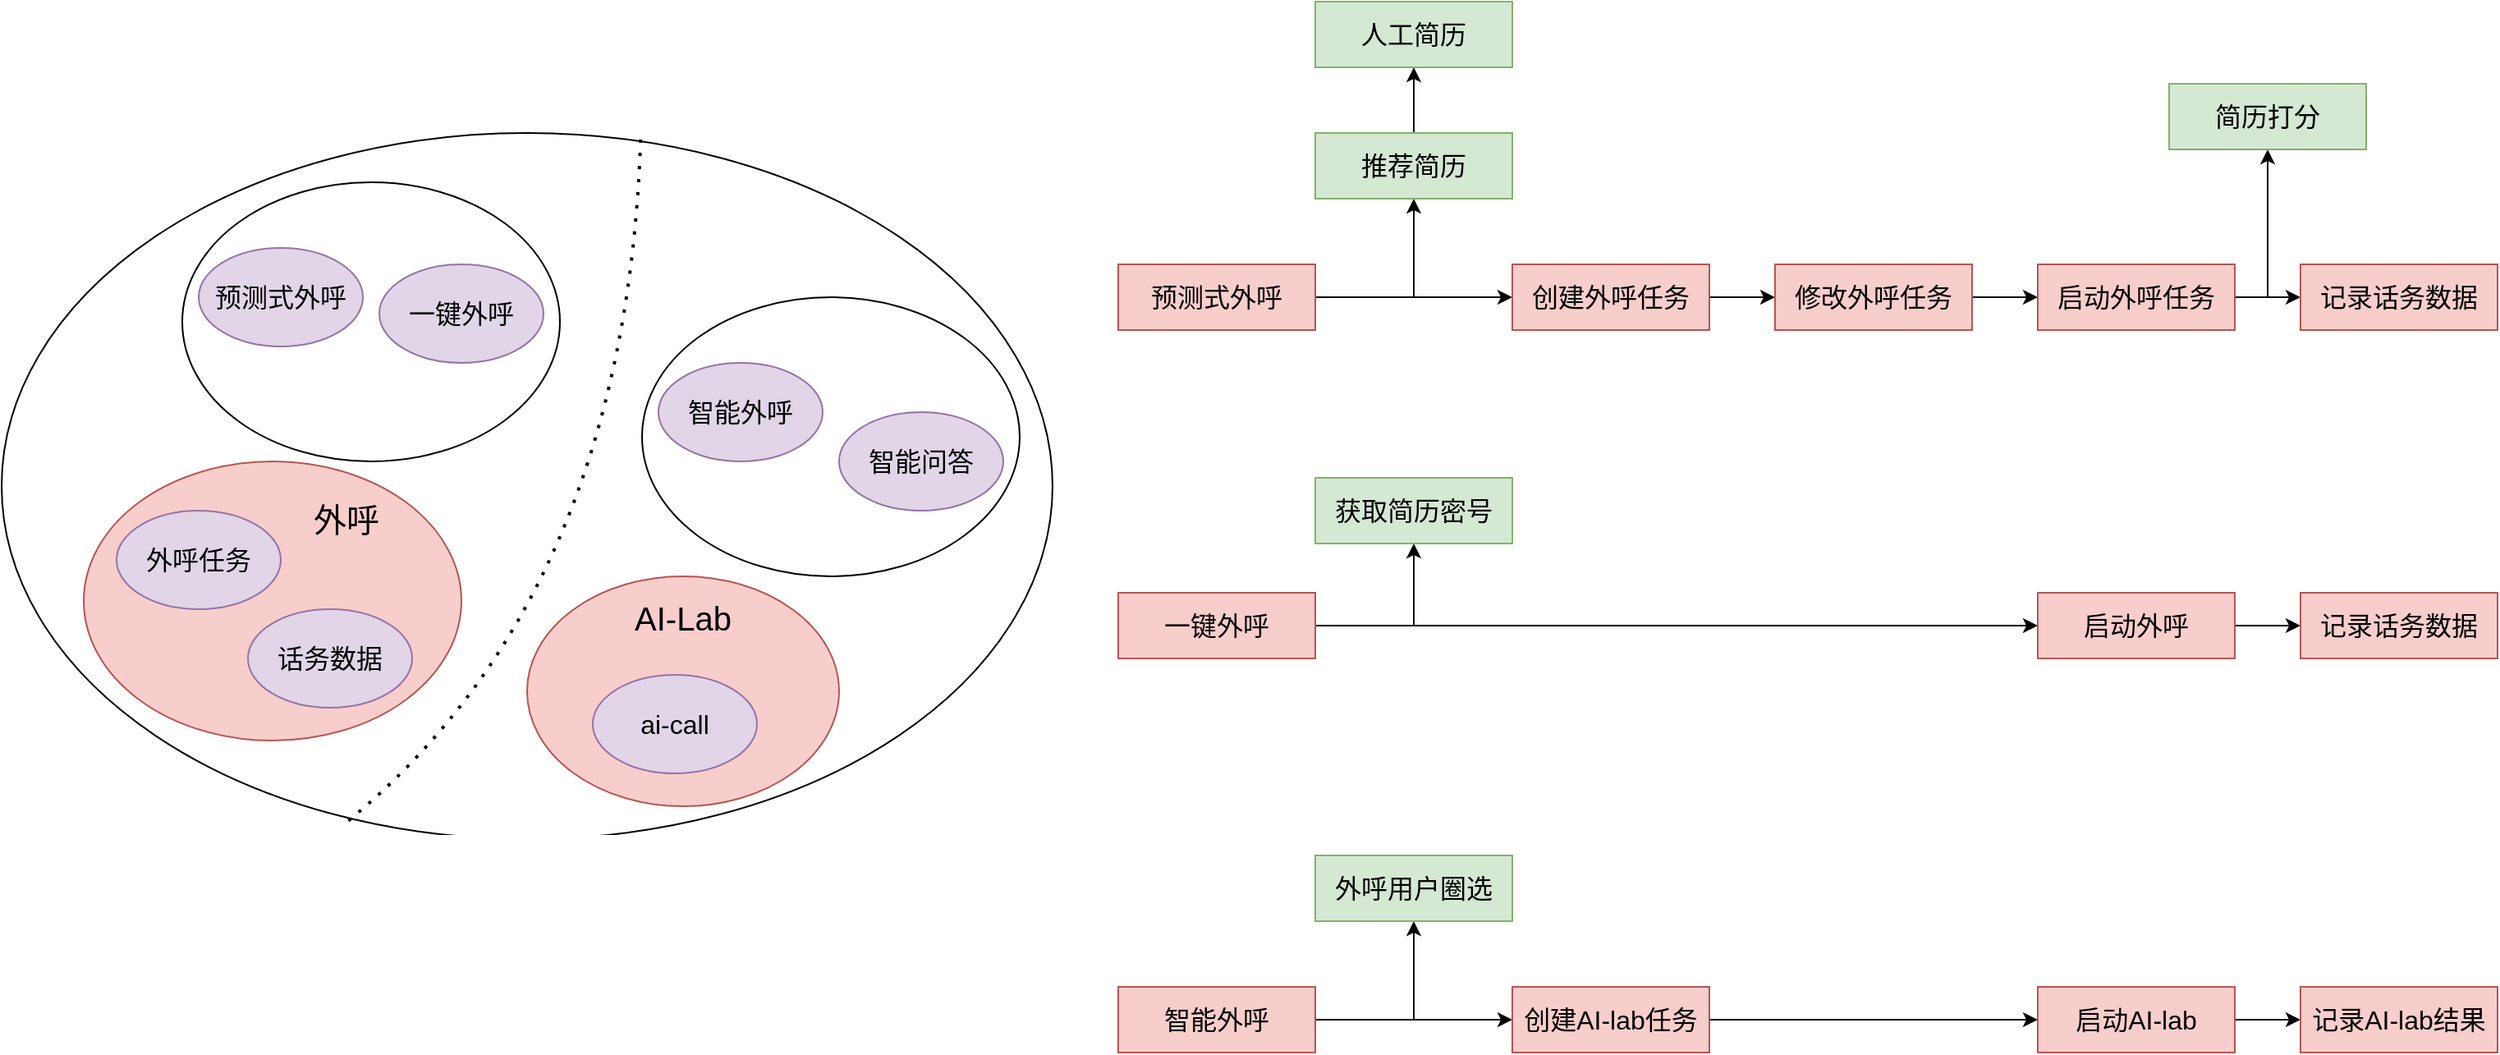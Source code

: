<mxfile version="21.3.2" type="github">
  <diagram name="第 1 页" id="KPdWBSgJGvTVy5CmeSln">
    <mxGraphModel dx="2634" dy="1596" grid="1" gridSize="10" guides="1" tooltips="1" connect="1" arrows="1" fold="1" page="0" pageScale="1" pageWidth="827" pageHeight="1169" math="0" shadow="0">
      <root>
        <mxCell id="0" />
        <mxCell id="1" parent="0" />
        <mxCell id="WN0TrOZoKTcmKVf8WNJ2-1" value="" style="ellipse;whiteSpace=wrap;html=1;" vertex="1" parent="1">
          <mxGeometry x="-1040" y="-560" width="640" height="430" as="geometry" />
        </mxCell>
        <mxCell id="WN0TrOZoKTcmKVf8WNJ2-8" value="" style="edgeStyle=orthogonalEdgeStyle;rounded=0;orthogonalLoop=1;jettySize=auto;html=1;" edge="1" parent="1" source="WN0TrOZoKTcmKVf8WNJ2-4" target="WN0TrOZoKTcmKVf8WNJ2-7">
          <mxGeometry relative="1" as="geometry" />
        </mxCell>
        <mxCell id="WN0TrOZoKTcmKVf8WNJ2-28" style="edgeStyle=orthogonalEdgeStyle;rounded=0;orthogonalLoop=1;jettySize=auto;html=1;entryX=0.5;entryY=1;entryDx=0;entryDy=0;" edge="1" parent="1" source="WN0TrOZoKTcmKVf8WNJ2-4" target="WN0TrOZoKTcmKVf8WNJ2-27">
          <mxGeometry relative="1" as="geometry">
            <Array as="points">
              <mxPoint x="-180" y="-460" />
            </Array>
          </mxGeometry>
        </mxCell>
        <mxCell id="WN0TrOZoKTcmKVf8WNJ2-4" value="预测式外呼" style="rounded=0;whiteSpace=wrap;html=1;fontSize=16;fillColor=#f8cecc;strokeColor=#b85450;" vertex="1" parent="1">
          <mxGeometry x="-360" y="-480" width="120" height="40" as="geometry" />
        </mxCell>
        <mxCell id="WN0TrOZoKTcmKVf8WNJ2-33" value="" style="edgeStyle=orthogonalEdgeStyle;rounded=0;orthogonalLoop=1;jettySize=auto;html=1;" edge="1" parent="1" source="WN0TrOZoKTcmKVf8WNJ2-5" target="WN0TrOZoKTcmKVf8WNJ2-32">
          <mxGeometry relative="1" as="geometry">
            <Array as="points">
              <mxPoint x="-180" y="-260" />
            </Array>
          </mxGeometry>
        </mxCell>
        <mxCell id="WN0TrOZoKTcmKVf8WNJ2-34" style="edgeStyle=orthogonalEdgeStyle;rounded=0;orthogonalLoop=1;jettySize=auto;html=1;entryX=0;entryY=0.5;entryDx=0;entryDy=0;" edge="1" parent="1" source="WN0TrOZoKTcmKVf8WNJ2-5" target="WN0TrOZoKTcmKVf8WNJ2-17">
          <mxGeometry relative="1" as="geometry" />
        </mxCell>
        <mxCell id="WN0TrOZoKTcmKVf8WNJ2-5" value="一键外呼" style="rounded=0;whiteSpace=wrap;html=1;fontSize=16;fillColor=#f8cecc;strokeColor=#b85450;" vertex="1" parent="1">
          <mxGeometry x="-360" y="-280" width="120" height="40" as="geometry" />
        </mxCell>
        <mxCell id="WN0TrOZoKTcmKVf8WNJ2-22" value="" style="edgeStyle=orthogonalEdgeStyle;rounded=0;orthogonalLoop=1;jettySize=auto;html=1;" edge="1" parent="1" source="WN0TrOZoKTcmKVf8WNJ2-6" target="WN0TrOZoKTcmKVf8WNJ2-21">
          <mxGeometry relative="1" as="geometry" />
        </mxCell>
        <mxCell id="WN0TrOZoKTcmKVf8WNJ2-39" value="" style="edgeStyle=orthogonalEdgeStyle;rounded=0;orthogonalLoop=1;jettySize=auto;html=1;" edge="1" parent="1" source="WN0TrOZoKTcmKVf8WNJ2-6" target="WN0TrOZoKTcmKVf8WNJ2-38">
          <mxGeometry relative="1" as="geometry">
            <Array as="points">
              <mxPoint x="-180" y="-20" />
            </Array>
          </mxGeometry>
        </mxCell>
        <mxCell id="WN0TrOZoKTcmKVf8WNJ2-6" value="智能外呼" style="rounded=0;whiteSpace=wrap;html=1;fontSize=16;fillColor=#f8cecc;strokeColor=#b85450;" vertex="1" parent="1">
          <mxGeometry x="-360" y="-40" width="120" height="40" as="geometry" />
        </mxCell>
        <mxCell id="WN0TrOZoKTcmKVf8WNJ2-10" value="" style="edgeStyle=orthogonalEdgeStyle;rounded=0;orthogonalLoop=1;jettySize=auto;html=1;" edge="1" parent="1" source="WN0TrOZoKTcmKVf8WNJ2-7" target="WN0TrOZoKTcmKVf8WNJ2-9">
          <mxGeometry relative="1" as="geometry" />
        </mxCell>
        <mxCell id="WN0TrOZoKTcmKVf8WNJ2-7" value="创建外呼任务" style="rounded=0;whiteSpace=wrap;html=1;fontSize=16;fillColor=#f8cecc;strokeColor=#b85450;" vertex="1" parent="1">
          <mxGeometry x="-120" y="-480" width="120" height="40" as="geometry" />
        </mxCell>
        <mxCell id="WN0TrOZoKTcmKVf8WNJ2-12" value="" style="edgeStyle=orthogonalEdgeStyle;rounded=0;orthogonalLoop=1;jettySize=auto;html=1;" edge="1" parent="1" source="WN0TrOZoKTcmKVf8WNJ2-9" target="WN0TrOZoKTcmKVf8WNJ2-11">
          <mxGeometry relative="1" as="geometry" />
        </mxCell>
        <mxCell id="WN0TrOZoKTcmKVf8WNJ2-9" value="修改外呼任务" style="rounded=0;whiteSpace=wrap;html=1;fontSize=16;fillColor=#f8cecc;strokeColor=#b85450;" vertex="1" parent="1">
          <mxGeometry x="40" y="-480" width="120" height="40" as="geometry" />
        </mxCell>
        <mxCell id="WN0TrOZoKTcmKVf8WNJ2-14" value="" style="edgeStyle=orthogonalEdgeStyle;rounded=0;orthogonalLoop=1;jettySize=auto;html=1;" edge="1" parent="1" source="WN0TrOZoKTcmKVf8WNJ2-11" target="WN0TrOZoKTcmKVf8WNJ2-13">
          <mxGeometry relative="1" as="geometry" />
        </mxCell>
        <mxCell id="WN0TrOZoKTcmKVf8WNJ2-41" value="" style="edgeStyle=orthogonalEdgeStyle;rounded=0;orthogonalLoop=1;jettySize=auto;html=1;" edge="1" parent="1" source="WN0TrOZoKTcmKVf8WNJ2-11" target="WN0TrOZoKTcmKVf8WNJ2-40">
          <mxGeometry relative="1" as="geometry">
            <Array as="points">
              <mxPoint x="340" y="-460" />
            </Array>
          </mxGeometry>
        </mxCell>
        <mxCell id="WN0TrOZoKTcmKVf8WNJ2-11" value="启动外呼任务" style="rounded=0;whiteSpace=wrap;html=1;fontSize=16;fillColor=#f8cecc;strokeColor=#b85450;" vertex="1" parent="1">
          <mxGeometry x="200" y="-480" width="120" height="40" as="geometry" />
        </mxCell>
        <mxCell id="WN0TrOZoKTcmKVf8WNJ2-13" value="记录话务数据" style="rounded=0;whiteSpace=wrap;html=1;fontSize=16;fillColor=#f8cecc;strokeColor=#b85450;" vertex="1" parent="1">
          <mxGeometry x="360" y="-480" width="120" height="40" as="geometry" />
        </mxCell>
        <mxCell id="WN0TrOZoKTcmKVf8WNJ2-20" value="" style="edgeStyle=orthogonalEdgeStyle;rounded=0;orthogonalLoop=1;jettySize=auto;html=1;" edge="1" parent="1" source="WN0TrOZoKTcmKVf8WNJ2-17" target="WN0TrOZoKTcmKVf8WNJ2-19">
          <mxGeometry relative="1" as="geometry" />
        </mxCell>
        <mxCell id="WN0TrOZoKTcmKVf8WNJ2-17" value="启动外呼" style="rounded=0;whiteSpace=wrap;html=1;fontSize=16;fillColor=#f8cecc;strokeColor=#b85450;" vertex="1" parent="1">
          <mxGeometry x="200" y="-280" width="120" height="40" as="geometry" />
        </mxCell>
        <mxCell id="WN0TrOZoKTcmKVf8WNJ2-19" value="记录话务数据" style="rounded=0;whiteSpace=wrap;html=1;fontSize=16;fillColor=#f8cecc;strokeColor=#b85450;" vertex="1" parent="1">
          <mxGeometry x="360" y="-280" width="120" height="40" as="geometry" />
        </mxCell>
        <mxCell id="WN0TrOZoKTcmKVf8WNJ2-24" value="" style="edgeStyle=orthogonalEdgeStyle;rounded=0;orthogonalLoop=1;jettySize=auto;html=1;" edge="1" parent="1" source="WN0TrOZoKTcmKVf8WNJ2-21" target="WN0TrOZoKTcmKVf8WNJ2-23">
          <mxGeometry relative="1" as="geometry" />
        </mxCell>
        <mxCell id="WN0TrOZoKTcmKVf8WNJ2-21" value="创建AI-lab任务" style="rounded=0;whiteSpace=wrap;html=1;fontSize=16;fillColor=#f8cecc;strokeColor=#b85450;" vertex="1" parent="1">
          <mxGeometry x="-120" y="-40" width="120" height="40" as="geometry" />
        </mxCell>
        <mxCell id="WN0TrOZoKTcmKVf8WNJ2-26" value="" style="edgeStyle=orthogonalEdgeStyle;rounded=0;orthogonalLoop=1;jettySize=auto;html=1;" edge="1" parent="1" source="WN0TrOZoKTcmKVf8WNJ2-23" target="WN0TrOZoKTcmKVf8WNJ2-25">
          <mxGeometry relative="1" as="geometry" />
        </mxCell>
        <mxCell id="WN0TrOZoKTcmKVf8WNJ2-23" value="启动AI-lab" style="rounded=0;whiteSpace=wrap;html=1;fontSize=16;fillColor=#f8cecc;strokeColor=#b85450;" vertex="1" parent="1">
          <mxGeometry x="200" y="-40" width="120" height="40" as="geometry" />
        </mxCell>
        <mxCell id="WN0TrOZoKTcmKVf8WNJ2-25" value="记录AI-lab结果" style="rounded=0;whiteSpace=wrap;html=1;fontSize=16;fillColor=#f8cecc;strokeColor=#b85450;" vertex="1" parent="1">
          <mxGeometry x="360" y="-40" width="120" height="40" as="geometry" />
        </mxCell>
        <mxCell id="WN0TrOZoKTcmKVf8WNJ2-31" value="" style="edgeStyle=orthogonalEdgeStyle;rounded=0;orthogonalLoop=1;jettySize=auto;html=1;" edge="1" parent="1" source="WN0TrOZoKTcmKVf8WNJ2-27" target="WN0TrOZoKTcmKVf8WNJ2-30">
          <mxGeometry relative="1" as="geometry" />
        </mxCell>
        <mxCell id="WN0TrOZoKTcmKVf8WNJ2-27" value="推荐简历" style="rounded=0;whiteSpace=wrap;html=1;fontSize=16;fillColor=#d5e8d4;strokeColor=#82b366;" vertex="1" parent="1">
          <mxGeometry x="-240" y="-560" width="120" height="40" as="geometry" />
        </mxCell>
        <mxCell id="WN0TrOZoKTcmKVf8WNJ2-30" value="人工简历" style="rounded=0;whiteSpace=wrap;html=1;fontSize=16;fillColor=#d5e8d4;strokeColor=#82b366;" vertex="1" parent="1">
          <mxGeometry x="-240" y="-640" width="120" height="40" as="geometry" />
        </mxCell>
        <mxCell id="WN0TrOZoKTcmKVf8WNJ2-32" value="获取简历密号" style="rounded=0;whiteSpace=wrap;html=1;fontSize=16;fillColor=#d5e8d4;strokeColor=#82b366;" vertex="1" parent="1">
          <mxGeometry x="-240" y="-350" width="120" height="40" as="geometry" />
        </mxCell>
        <mxCell id="WN0TrOZoKTcmKVf8WNJ2-38" value="外呼用户圈选" style="rounded=0;whiteSpace=wrap;html=1;fontSize=16;fillColor=#d5e8d4;strokeColor=#82b366;" vertex="1" parent="1">
          <mxGeometry x="-240" y="-120" width="120" height="40" as="geometry" />
        </mxCell>
        <mxCell id="WN0TrOZoKTcmKVf8WNJ2-40" value="简历打分" style="rounded=0;whiteSpace=wrap;html=1;fontSize=16;fillColor=#d5e8d4;strokeColor=#82b366;" vertex="1" parent="1">
          <mxGeometry x="280" y="-590" width="120" height="40" as="geometry" />
        </mxCell>
        <mxCell id="WN0TrOZoKTcmKVf8WNJ2-44" value="" style="endArrow=none;dashed=1;html=1;dashPattern=1 3;strokeWidth=2;rounded=0;entryX=0.608;entryY=0.009;entryDx=0;entryDy=0;entryPerimeter=0;exitX=0.33;exitY=0.974;exitDx=0;exitDy=0;exitPerimeter=0;edgeStyle=orthogonalEdgeStyle;curved=1;" edge="1" parent="1" source="WN0TrOZoKTcmKVf8WNJ2-1" target="WN0TrOZoKTcmKVf8WNJ2-1">
          <mxGeometry width="50" height="50" relative="1" as="geometry">
            <mxPoint x="-530" y="-330" as="sourcePoint" />
            <mxPoint x="-480" y="-380" as="targetPoint" />
            <Array as="points">
              <mxPoint x="-660" y="-280" />
            </Array>
          </mxGeometry>
        </mxCell>
        <mxCell id="WN0TrOZoKTcmKVf8WNJ2-45" value="" style="ellipse;whiteSpace=wrap;html=1;" vertex="1" parent="1">
          <mxGeometry x="-930" y="-530" width="230" height="170" as="geometry" />
        </mxCell>
        <mxCell id="WN0TrOZoKTcmKVf8WNJ2-46" value="预测式外呼" style="ellipse;whiteSpace=wrap;html=1;fontSize=16;fillColor=#e1d5e7;strokeColor=#9673a6;" vertex="1" parent="1">
          <mxGeometry x="-920" y="-490" width="100" height="60" as="geometry" />
        </mxCell>
        <mxCell id="WN0TrOZoKTcmKVf8WNJ2-48" value="一键外呼" style="ellipse;whiteSpace=wrap;html=1;fontSize=16;fillColor=#e1d5e7;strokeColor=#9673a6;" vertex="1" parent="1">
          <mxGeometry x="-810" y="-480" width="100" height="60" as="geometry" />
        </mxCell>
        <mxCell id="WN0TrOZoKTcmKVf8WNJ2-50" value="" style="ellipse;whiteSpace=wrap;html=1;" vertex="1" parent="1">
          <mxGeometry x="-650" y="-460" width="230" height="170" as="geometry" />
        </mxCell>
        <mxCell id="WN0TrOZoKTcmKVf8WNJ2-51" value="智能外呼" style="ellipse;whiteSpace=wrap;html=1;fontSize=16;fillColor=#e1d5e7;strokeColor=#9673a6;" vertex="1" parent="1">
          <mxGeometry x="-640" y="-420" width="100" height="60" as="geometry" />
        </mxCell>
        <mxCell id="WN0TrOZoKTcmKVf8WNJ2-52" value="" style="ellipse;whiteSpace=wrap;html=1;fillColor=#f8cecc;strokeColor=#b85450;" vertex="1" parent="1">
          <mxGeometry x="-990" y="-360" width="230" height="170" as="geometry" />
        </mxCell>
        <mxCell id="WN0TrOZoKTcmKVf8WNJ2-53" value="外呼任务" style="ellipse;whiteSpace=wrap;html=1;fontSize=16;fillColor=#e1d5e7;strokeColor=#9673a6;" vertex="1" parent="1">
          <mxGeometry x="-970" y="-330" width="100" height="60" as="geometry" />
        </mxCell>
        <mxCell id="WN0TrOZoKTcmKVf8WNJ2-54" value="话务数据" style="ellipse;whiteSpace=wrap;html=1;fontSize=16;fillColor=#e1d5e7;strokeColor=#9673a6;" vertex="1" parent="1">
          <mxGeometry x="-890" y="-270" width="100" height="60" as="geometry" />
        </mxCell>
        <mxCell id="WN0TrOZoKTcmKVf8WNJ2-55" value="" style="ellipse;whiteSpace=wrap;html=1;fillColor=#f8cecc;strokeColor=#b85450;" vertex="1" parent="1">
          <mxGeometry x="-720" y="-290" width="190" height="140" as="geometry" />
        </mxCell>
        <mxCell id="WN0TrOZoKTcmKVf8WNJ2-56" value="ai-call" style="ellipse;whiteSpace=wrap;html=1;fontSize=16;fillColor=#e1d5e7;strokeColor=#9673a6;" vertex="1" parent="1">
          <mxGeometry x="-680" y="-230" width="100" height="60" as="geometry" />
        </mxCell>
        <mxCell id="WN0TrOZoKTcmKVf8WNJ2-57" value="外呼" style="text;html=1;strokeColor=none;fillColor=none;align=center;verticalAlign=middle;whiteSpace=wrap;rounded=0;fontSize=20;" vertex="1" parent="1">
          <mxGeometry x="-860" y="-340" width="60" height="30" as="geometry" />
        </mxCell>
        <mxCell id="WN0TrOZoKTcmKVf8WNJ2-58" value="AI-Lab&lt;br&gt;" style="text;html=1;strokeColor=none;fillColor=none;align=center;verticalAlign=middle;whiteSpace=wrap;rounded=0;fontSize=20;" vertex="1" parent="1">
          <mxGeometry x="-670" y="-280" width="90" height="30" as="geometry" />
        </mxCell>
        <mxCell id="WN0TrOZoKTcmKVf8WNJ2-59" value="智能问答" style="ellipse;whiteSpace=wrap;html=1;fontSize=16;fillColor=#e1d5e7;strokeColor=#9673a6;" vertex="1" parent="1">
          <mxGeometry x="-530" y="-390" width="100" height="60" as="geometry" />
        </mxCell>
      </root>
    </mxGraphModel>
  </diagram>
</mxfile>
